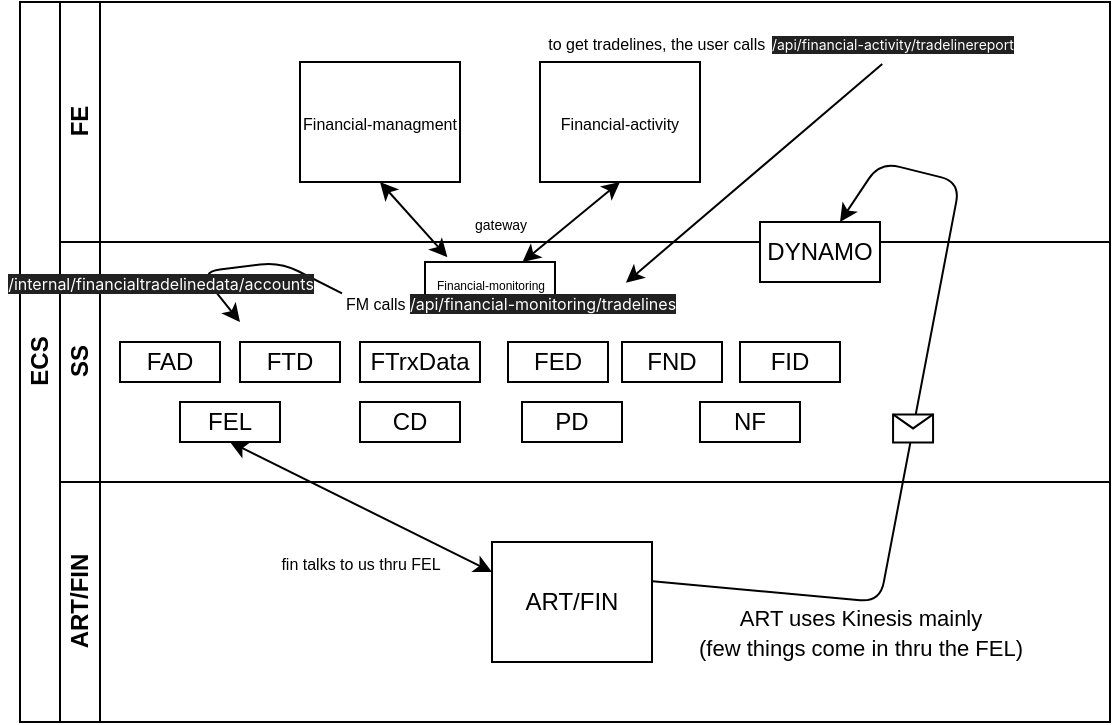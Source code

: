 <mxfile version="14.3.1" type="github">
  <diagram id="prtHgNgQTEPvFCAcTncT" name="Page-1">
    <mxGraphModel dx="747" dy="389" grid="1" gridSize="10" guides="1" tooltips="1" connect="1" arrows="1" fold="1" page="1" pageScale="1" pageWidth="827" pageHeight="1169" math="0" shadow="0">
      <root>
        <mxCell id="0" />
        <mxCell id="1" parent="0" />
        <mxCell id="dNxyNK7c78bLwvsdeMH5-19" value="&lt;div&gt;ECS&lt;/div&gt;" style="swimlane;html=1;childLayout=stackLayout;resizeParent=1;resizeParentMax=0;horizontal=0;startSize=20;horizontalStack=0;" parent="1" vertex="1">
          <mxGeometry x="120" y="120" width="545" height="360" as="geometry" />
        </mxCell>
        <mxCell id="dNxyNK7c78bLwvsdeMH5-20" value="FE" style="swimlane;html=1;startSize=20;horizontal=0;" parent="dNxyNK7c78bLwvsdeMH5-19" vertex="1">
          <mxGeometry x="20" width="525" height="120" as="geometry" />
        </mxCell>
        <mxCell id="dNxyNK7c78bLwvsdeMH5-24" value="&lt;font style=&quot;font-size: 8px&quot;&gt;Financial-managment&lt;/font&gt;" style="rounded=0;whiteSpace=wrap;html=1;fontFamily=Helvetica;fontSize=12;fontColor=#000000;align=center;" parent="dNxyNK7c78bLwvsdeMH5-20" vertex="1">
          <mxGeometry x="120" y="30" width="80" height="60" as="geometry" />
        </mxCell>
        <mxCell id="dNxyNK7c78bLwvsdeMH5-30" value="&lt;font style=&quot;font-size: 8px&quot;&gt;Financial-activity&lt;/font&gt;" style="rounded=0;whiteSpace=wrap;html=1;fontFamily=Helvetica;fontSize=12;fontColor=#000000;align=center;" parent="dNxyNK7c78bLwvsdeMH5-20" vertex="1">
          <mxGeometry x="240" y="30" width="80" height="60" as="geometry" />
        </mxCell>
        <mxCell id="SSkInKp_ATx8Sz1O0WyE-3" value="&lt;font style=&quot;font-size: 7px&quot;&gt;gateway&lt;/font&gt;" style="text;html=1;align=center;verticalAlign=middle;resizable=0;points=[];autosize=1;" vertex="1" parent="dNxyNK7c78bLwvsdeMH5-20">
          <mxGeometry x="200" y="100" width="40" height="20" as="geometry" />
        </mxCell>
        <mxCell id="dNxyNK7c78bLwvsdeMH5-21" value="SS" style="swimlane;html=1;startSize=20;horizontal=0;" parent="dNxyNK7c78bLwvsdeMH5-19" vertex="1">
          <mxGeometry x="20" y="120" width="525" height="120" as="geometry" />
        </mxCell>
        <mxCell id="dNxyNK7c78bLwvsdeMH5-26" value="&lt;font style=&quot;font-size: 6px&quot;&gt;Financial-monitoring&lt;/font&gt;" style="rounded=0;whiteSpace=wrap;html=1;fontFamily=Helvetica;fontSize=12;fontColor=#000000;align=center;" parent="dNxyNK7c78bLwvsdeMH5-21" vertex="1">
          <mxGeometry x="182.5" y="10" width="65" height="20" as="geometry" />
        </mxCell>
        <mxCell id="SSkInKp_ATx8Sz1O0WyE-4" value="FAD" style="rounded=0;whiteSpace=wrap;html=1;" vertex="1" parent="dNxyNK7c78bLwvsdeMH5-21">
          <mxGeometry x="30" y="50" width="50" height="20" as="geometry" />
        </mxCell>
        <mxCell id="SSkInKp_ATx8Sz1O0WyE-5" value="FTD" style="rounded=0;whiteSpace=wrap;html=1;" vertex="1" parent="dNxyNK7c78bLwvsdeMH5-21">
          <mxGeometry x="90" y="50" width="50" height="20" as="geometry" />
        </mxCell>
        <mxCell id="SSkInKp_ATx8Sz1O0WyE-6" value="FTrxData" style="rounded=0;whiteSpace=wrap;html=1;" vertex="1" parent="dNxyNK7c78bLwvsdeMH5-21">
          <mxGeometry x="150" y="50" width="60" height="20" as="geometry" />
        </mxCell>
        <mxCell id="SSkInKp_ATx8Sz1O0WyE-7" value="FED" style="rounded=0;whiteSpace=wrap;html=1;" vertex="1" parent="dNxyNK7c78bLwvsdeMH5-21">
          <mxGeometry x="224" y="50" width="50" height="20" as="geometry" />
        </mxCell>
        <mxCell id="SSkInKp_ATx8Sz1O0WyE-8" value="FND" style="rounded=0;whiteSpace=wrap;html=1;" vertex="1" parent="dNxyNK7c78bLwvsdeMH5-21">
          <mxGeometry x="281" y="50" width="50" height="20" as="geometry" />
        </mxCell>
        <mxCell id="SSkInKp_ATx8Sz1O0WyE-9" value="FID" style="rounded=0;whiteSpace=wrap;html=1;" vertex="1" parent="dNxyNK7c78bLwvsdeMH5-21">
          <mxGeometry x="340" y="50" width="50" height="20" as="geometry" />
        </mxCell>
        <mxCell id="SSkInKp_ATx8Sz1O0WyE-10" value="FEL" style="rounded=0;whiteSpace=wrap;html=1;" vertex="1" parent="dNxyNK7c78bLwvsdeMH5-21">
          <mxGeometry x="60" y="80" width="50" height="20" as="geometry" />
        </mxCell>
        <mxCell id="SSkInKp_ATx8Sz1O0WyE-11" value="CD" style="rounded=0;whiteSpace=wrap;html=1;" vertex="1" parent="dNxyNK7c78bLwvsdeMH5-21">
          <mxGeometry x="150" y="80" width="50" height="20" as="geometry" />
        </mxCell>
        <mxCell id="SSkInKp_ATx8Sz1O0WyE-12" value="PD" style="rounded=0;whiteSpace=wrap;html=1;" vertex="1" parent="dNxyNK7c78bLwvsdeMH5-21">
          <mxGeometry x="231" y="80" width="50" height="20" as="geometry" />
        </mxCell>
        <mxCell id="SSkInKp_ATx8Sz1O0WyE-13" value="NF" style="rounded=0;whiteSpace=wrap;html=1;" vertex="1" parent="dNxyNK7c78bLwvsdeMH5-21">
          <mxGeometry x="320" y="80" width="50" height="20" as="geometry" />
        </mxCell>
        <mxCell id="SSkInKp_ATx8Sz1O0WyE-19" value="DYNAMO" style="rounded=0;whiteSpace=wrap;html=1;" vertex="1" parent="dNxyNK7c78bLwvsdeMH5-21">
          <mxGeometry x="350" y="-10" width="60" height="30" as="geometry" />
        </mxCell>
        <mxCell id="SSkInKp_ATx8Sz1O0WyE-21" value="&lt;font style=&quot;font-size: 8px&quot;&gt;FM calls &lt;span style=&quot;color: rgb(255 , 255 , 255) ; font-family: &amp;#34;inter&amp;#34; , &amp;#34;opensans&amp;#34; , &amp;#34;helvetica&amp;#34; , &amp;#34;arial&amp;#34; , sans-serif ; font-style: normal ; font-weight: 400 ; letter-spacing: normal ; text-align: left ; text-indent: 0px ; text-transform: none ; word-spacing: 0px ; background-color: rgb(33 , 33 , 33) ; display: inline ; float: none&quot;&gt;/api/financial-monitoring/tradelines&lt;/span&gt;&lt;/font&gt;" style="text;html=1;align=center;verticalAlign=middle;resizable=0;points=[];autosize=1;" vertex="1" parent="dNxyNK7c78bLwvsdeMH5-21">
          <mxGeometry x="140" y="20" width="170" height="20" as="geometry" />
        </mxCell>
        <mxCell id="SSkInKp_ATx8Sz1O0WyE-23" value="" style="endArrow=classic;html=1;exitX=0.006;exitY=0.283;exitDx=0;exitDy=0;exitPerimeter=0;" edge="1" parent="dNxyNK7c78bLwvsdeMH5-21" source="SSkInKp_ATx8Sz1O0WyE-21">
          <mxGeometry width="50" height="50" relative="1" as="geometry">
            <mxPoint x="140" y="14.67" as="sourcePoint" />
            <mxPoint x="90" y="40" as="targetPoint" />
            <Array as="points">
              <mxPoint x="110" y="10" />
              <mxPoint x="70" y="15" />
            </Array>
          </mxGeometry>
        </mxCell>
        <mxCell id="SSkInKp_ATx8Sz1O0WyE-25" value="&lt;span style=&quot;color: rgb(255 , 255 , 255) ; font-family: &amp;#34;inter&amp;#34; , &amp;#34;opensans&amp;#34; , &amp;#34;helvetica&amp;#34; , &amp;#34;arial&amp;#34; , sans-serif ; font-size: 8px ; font-style: normal ; font-weight: 400 ; letter-spacing: normal ; text-align: left ; text-indent: 0px ; text-transform: none ; word-spacing: 0px ; background-color: rgb(33 , 33 , 33) ; display: inline ; float: none&quot;&gt;/internal/financialtradelinedata/accounts&lt;/span&gt;" style="text;html=1;align=center;verticalAlign=middle;resizable=0;points=[];autosize=1;" vertex="1" parent="dNxyNK7c78bLwvsdeMH5-21">
          <mxGeometry x="-30" y="10" width="160" height="20" as="geometry" />
        </mxCell>
        <mxCell id="SSkInKp_ATx8Sz1O0WyE-1" value="" style="endArrow=classic;startArrow=classic;html=1;entryX=0.5;entryY=1;entryDx=0;entryDy=0;exitX=0.172;exitY=-0.122;exitDx=0;exitDy=0;exitPerimeter=0;" edge="1" parent="dNxyNK7c78bLwvsdeMH5-19" source="dNxyNK7c78bLwvsdeMH5-26" target="dNxyNK7c78bLwvsdeMH5-24">
          <mxGeometry width="50" height="50" relative="1" as="geometry">
            <mxPoint x="220" y="200" as="sourcePoint" />
            <mxPoint x="270" y="150" as="targetPoint" />
          </mxGeometry>
        </mxCell>
        <mxCell id="SSkInKp_ATx8Sz1O0WyE-2" value="" style="endArrow=classic;startArrow=classic;html=1;entryX=0.75;entryY=0;entryDx=0;entryDy=0;exitX=0.5;exitY=1;exitDx=0;exitDy=0;" edge="1" parent="dNxyNK7c78bLwvsdeMH5-19" source="dNxyNK7c78bLwvsdeMH5-30" target="dNxyNK7c78bLwvsdeMH5-26">
          <mxGeometry width="50" height="50" relative="1" as="geometry">
            <mxPoint x="223.68" y="136.34" as="sourcePoint" />
            <mxPoint x="190" y="100" as="targetPoint" />
          </mxGeometry>
        </mxCell>
        <mxCell id="SSkInKp_ATx8Sz1O0WyE-14" value="" style="endArrow=classic;startArrow=classic;html=1;entryX=0.5;entryY=1;entryDx=0;entryDy=0;exitX=0;exitY=0.25;exitDx=0;exitDy=0;" edge="1" parent="dNxyNK7c78bLwvsdeMH5-19" source="dNxyNK7c78bLwvsdeMH5-34" target="SSkInKp_ATx8Sz1O0WyE-10">
          <mxGeometry width="50" height="50" relative="1" as="geometry">
            <mxPoint x="250" y="200" as="sourcePoint" />
            <mxPoint x="300" y="150" as="targetPoint" />
          </mxGeometry>
        </mxCell>
        <mxCell id="dNxyNK7c78bLwvsdeMH5-22" value="ART/FIN" style="swimlane;html=1;startSize=20;horizontal=0;" parent="dNxyNK7c78bLwvsdeMH5-19" vertex="1">
          <mxGeometry x="20" y="240" width="525" height="120" as="geometry" />
        </mxCell>
        <mxCell id="dNxyNK7c78bLwvsdeMH5-34" value="ART/FIN" style="rounded=0;whiteSpace=wrap;html=1;fontFamily=Helvetica;fontSize=12;fontColor=#000000;align=center;" parent="dNxyNK7c78bLwvsdeMH5-22" vertex="1">
          <mxGeometry x="216" y="30" width="80" height="60" as="geometry" />
        </mxCell>
        <mxCell id="SSkInKp_ATx8Sz1O0WyE-15" value="&lt;font style=&quot;font-size: 8px&quot;&gt;fin talks to us thru FEL&lt;br&gt;&lt;/font&gt;" style="text;html=1;align=center;verticalAlign=middle;resizable=0;points=[];autosize=1;" vertex="1" parent="dNxyNK7c78bLwvsdeMH5-22">
          <mxGeometry x="100" y="30" width="100" height="20" as="geometry" />
        </mxCell>
        <mxCell id="SSkInKp_ATx8Sz1O0WyE-18" value="&lt;div&gt;&lt;font style=&quot;font-size: 11px&quot;&gt;ART uses Kinesis&lt;/font&gt;&lt;font style=&quot;font-size: 11px&quot;&gt; &lt;font style=&quot;font-size: 11px&quot;&gt;mainly &lt;br&gt;&lt;/font&gt;&lt;/font&gt;&lt;/div&gt;&lt;div&gt;&lt;font style=&quot;font-size: 11px&quot;&gt;&lt;font style=&quot;font-size: 11px&quot;&gt;(few things come in thru the FEL)&lt;/font&gt;&lt;/font&gt;&lt;/div&gt;" style="text;html=1;align=center;verticalAlign=middle;resizable=0;points=[];autosize=1;" vertex="1" parent="dNxyNK7c78bLwvsdeMH5-22">
          <mxGeometry x="310" y="60" width="180" height="30" as="geometry" />
        </mxCell>
        <mxCell id="SSkInKp_ATx8Sz1O0WyE-16" value="" style="endArrow=classic;html=1;exitX=1.004;exitY=0.328;exitDx=0;exitDy=0;exitPerimeter=0;" edge="1" parent="dNxyNK7c78bLwvsdeMH5-19" source="dNxyNK7c78bLwvsdeMH5-34" target="SSkInKp_ATx8Sz1O0WyE-19">
          <mxGeometry relative="1" as="geometry">
            <mxPoint x="220" y="180" as="sourcePoint" />
            <mxPoint x="390" y="130" as="targetPoint" />
            <Array as="points">
              <mxPoint x="430" y="300" />
              <mxPoint x="470" y="90" />
              <mxPoint x="430" y="80" />
            </Array>
          </mxGeometry>
        </mxCell>
        <mxCell id="SSkInKp_ATx8Sz1O0WyE-17" value="" style="shape=message;html=1;outlineConnect=0;" vertex="1" parent="SSkInKp_ATx8Sz1O0WyE-16">
          <mxGeometry width="20" height="14" relative="1" as="geometry">
            <mxPoint x="-10" y="-7" as="offset" />
          </mxGeometry>
        </mxCell>
        <mxCell id="SSkInKp_ATx8Sz1O0WyE-20" value="&lt;font style=&quot;font-size: 8px&quot;&gt;to get tradelines, the user calls&lt;/font&gt; &lt;span style=&quot;color: rgb(255 , 255 , 255) ; font-family: &amp;#34;inter&amp;#34; , &amp;#34;opensans&amp;#34; , &amp;#34;helvetica&amp;#34; , &amp;#34;arial&amp;#34; , sans-serif ; font-size: 7px ; font-style: normal ; font-weight: 400 ; letter-spacing: normal ; text-align: left ; text-indent: 0px ; text-transform: none ; word-spacing: 0px ; background-color: rgb(33 , 33 , 33) ; display: inline ; float: none&quot;&gt;/api/financial-activity/tradelinereport&lt;/span&gt;" style="text;html=1;align=center;verticalAlign=middle;resizable=0;points=[];autosize=1;" vertex="1" parent="1">
          <mxGeometry x="380" y="130" width="240" height="20" as="geometry" />
        </mxCell>
        <mxCell id="SSkInKp_ATx8Sz1O0WyE-22" value="" style="endArrow=classic;html=1;exitX=0.713;exitY=1.05;exitDx=0;exitDy=0;exitPerimeter=0;entryX=0.841;entryY=0.017;entryDx=0;entryDy=0;entryPerimeter=0;" edge="1" parent="1" source="SSkInKp_ATx8Sz1O0WyE-20" target="SSkInKp_ATx8Sz1O0WyE-21">
          <mxGeometry width="50" height="50" relative="1" as="geometry">
            <mxPoint x="370" y="330" as="sourcePoint" />
            <mxPoint x="420" y="250" as="targetPoint" />
          </mxGeometry>
        </mxCell>
      </root>
    </mxGraphModel>
  </diagram>
</mxfile>

